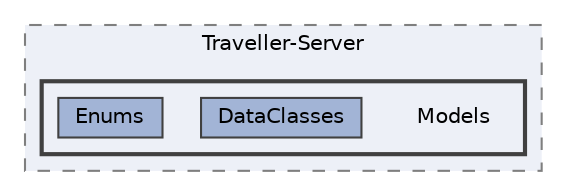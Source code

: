 digraph "E:/Users/venel/Desktop/TravellerV2/traveller/Traveller-Server/Models"
{
 // LATEX_PDF_SIZE
  bgcolor="transparent";
  edge [fontname=Helvetica,fontsize=10,labelfontname=Helvetica,labelfontsize=10];
  node [fontname=Helvetica,fontsize=10,shape=box,height=0.2,width=0.4];
  compound=true
  subgraph clusterdir_ed192440a2dd0f1688028b93feb9c1fd {
    graph [ bgcolor="#edf0f7", pencolor="grey50", label="Traveller-Server", fontname=Helvetica,fontsize=10 style="filled,dashed", URL="dir_ed192440a2dd0f1688028b93feb9c1fd.html",tooltip=""]
  subgraph clusterdir_9a72a53d185d6de234182ebe7213694d {
    graph [ bgcolor="#edf0f7", pencolor="grey25", label="", fontname=Helvetica,fontsize=10 style="filled,bold", URL="dir_9a72a53d185d6de234182ebe7213694d.html",tooltip=""]
    dir_9a72a53d185d6de234182ebe7213694d [shape=plaintext, label="Models"];
  dir_982f816bf159fbb6509074d5470c19ac [label="DataClasses", fillcolor="#a2b4d6", color="grey25", style="filled", URL="dir_982f816bf159fbb6509074d5470c19ac.html",tooltip=""];
  dir_2067838a462620941919c5805b429ae1 [label="Enums", fillcolor="#a2b4d6", color="grey25", style="filled", URL="dir_2067838a462620941919c5805b429ae1.html",tooltip=""];
  }
  }
}
